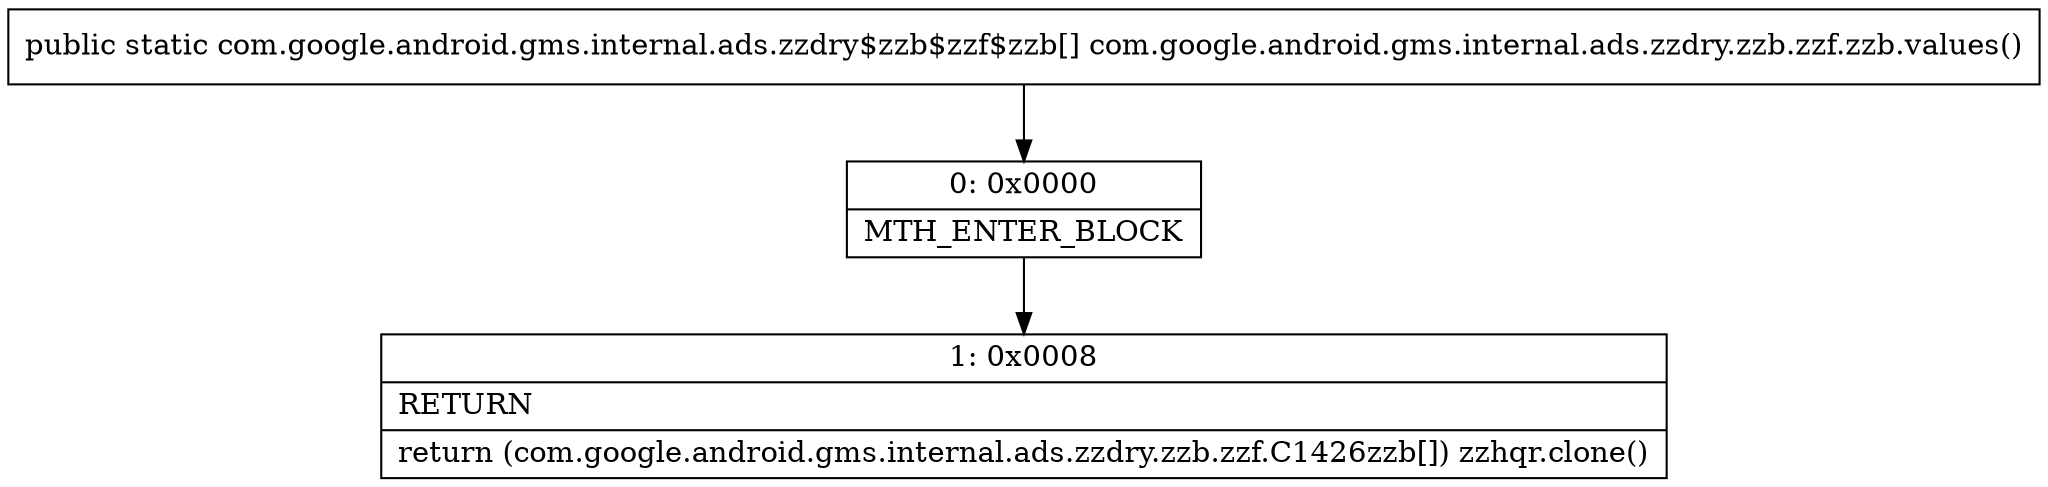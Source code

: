 digraph "CFG forcom.google.android.gms.internal.ads.zzdry.zzb.zzf.zzb.values()[Lcom\/google\/android\/gms\/internal\/ads\/zzdry$zzb$zzf$zzb;" {
Node_0 [shape=record,label="{0\:\ 0x0000|MTH_ENTER_BLOCK\l}"];
Node_1 [shape=record,label="{1\:\ 0x0008|RETURN\l|return (com.google.android.gms.internal.ads.zzdry.zzb.zzf.C1426zzb[]) zzhqr.clone()\l}"];
MethodNode[shape=record,label="{public static com.google.android.gms.internal.ads.zzdry$zzb$zzf$zzb[] com.google.android.gms.internal.ads.zzdry.zzb.zzf.zzb.values() }"];
MethodNode -> Node_0;
Node_0 -> Node_1;
}

